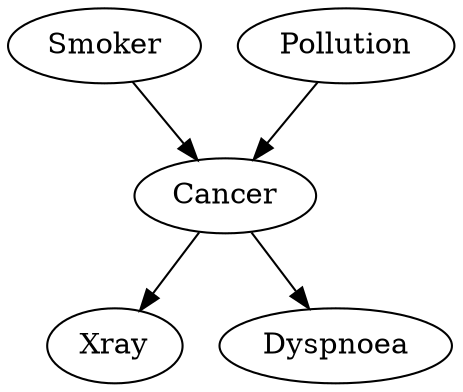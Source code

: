 digraph G {
    "Cancer" -> "Xray";
    "Smoker" -> "Cancer";
    "Pollution" -> "Cancer";
    "Cancer" -> "Dyspnoea";
}
